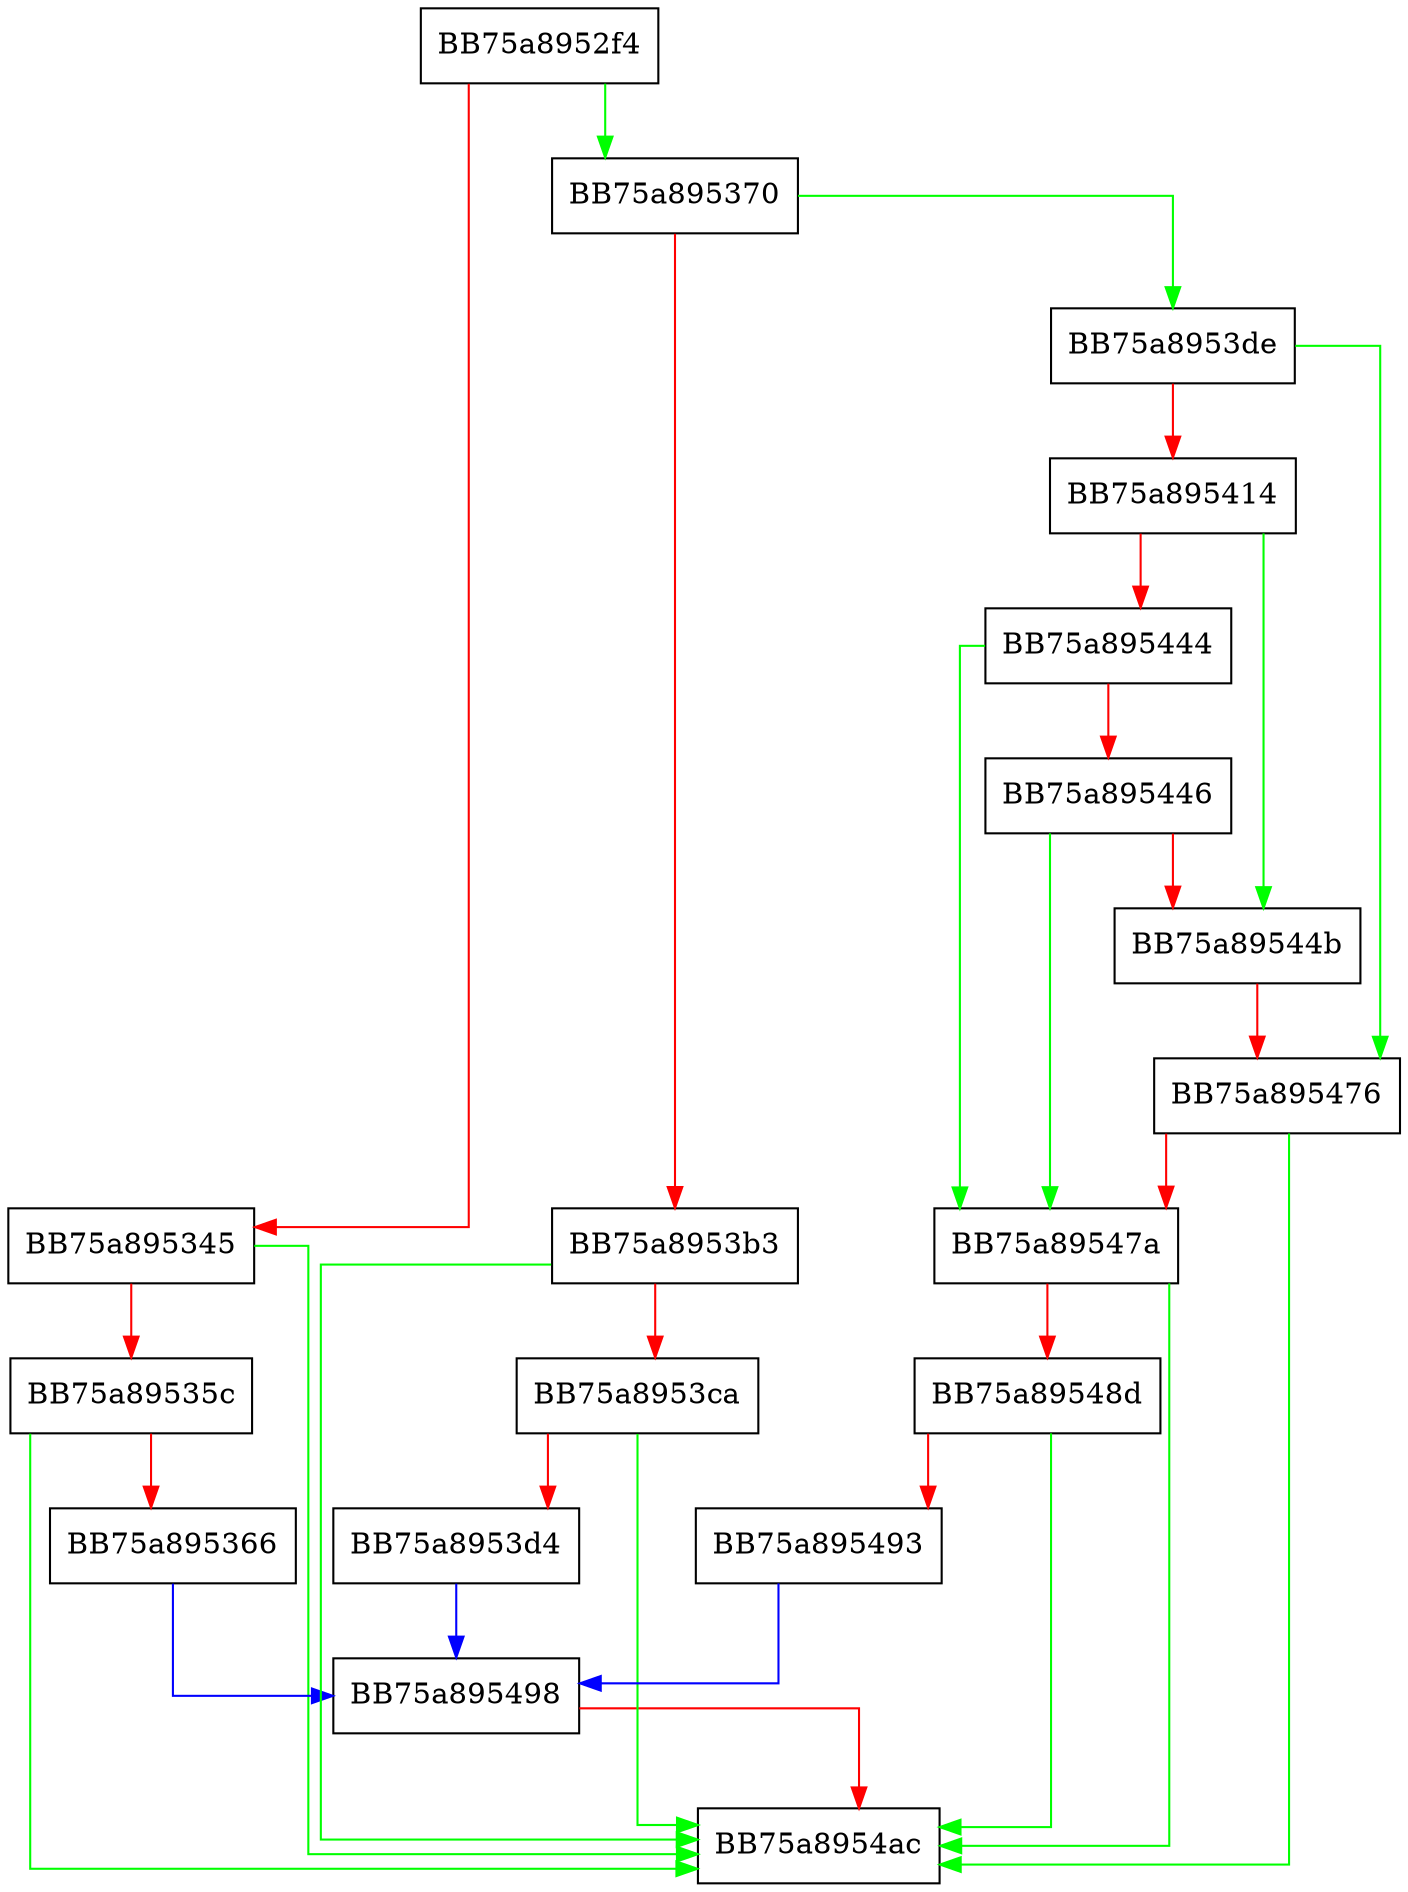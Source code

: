 digraph OpenInstalledProductKey {
  node [shape="box"];
  graph [splines=ortho];
  BB75a8952f4 -> BB75a895370 [color="green"];
  BB75a8952f4 -> BB75a895345 [color="red"];
  BB75a895345 -> BB75a8954ac [color="green"];
  BB75a895345 -> BB75a89535c [color="red"];
  BB75a89535c -> BB75a8954ac [color="green"];
  BB75a89535c -> BB75a895366 [color="red"];
  BB75a895366 -> BB75a895498 [color="blue"];
  BB75a895370 -> BB75a8953de [color="green"];
  BB75a895370 -> BB75a8953b3 [color="red"];
  BB75a8953b3 -> BB75a8954ac [color="green"];
  BB75a8953b3 -> BB75a8953ca [color="red"];
  BB75a8953ca -> BB75a8954ac [color="green"];
  BB75a8953ca -> BB75a8953d4 [color="red"];
  BB75a8953d4 -> BB75a895498 [color="blue"];
  BB75a8953de -> BB75a895476 [color="green"];
  BB75a8953de -> BB75a895414 [color="red"];
  BB75a895414 -> BB75a89544b [color="green"];
  BB75a895414 -> BB75a895444 [color="red"];
  BB75a895444 -> BB75a89547a [color="green"];
  BB75a895444 -> BB75a895446 [color="red"];
  BB75a895446 -> BB75a89547a [color="green"];
  BB75a895446 -> BB75a89544b [color="red"];
  BB75a89544b -> BB75a895476 [color="red"];
  BB75a895476 -> BB75a8954ac [color="green"];
  BB75a895476 -> BB75a89547a [color="red"];
  BB75a89547a -> BB75a8954ac [color="green"];
  BB75a89547a -> BB75a89548d [color="red"];
  BB75a89548d -> BB75a8954ac [color="green"];
  BB75a89548d -> BB75a895493 [color="red"];
  BB75a895493 -> BB75a895498 [color="blue"];
  BB75a895498 -> BB75a8954ac [color="red"];
}